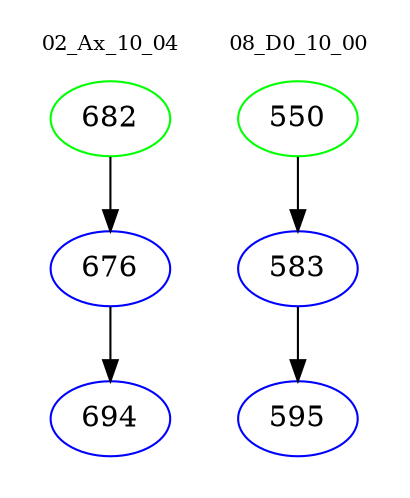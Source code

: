 digraph{
subgraph cluster_0 {
color = white
label = "02_Ax_10_04";
fontsize=10;
T0_682 [label="682", color="green"]
T0_682 -> T0_676 [color="black"]
T0_676 [label="676", color="blue"]
T0_676 -> T0_694 [color="black"]
T0_694 [label="694", color="blue"]
}
subgraph cluster_1 {
color = white
label = "08_D0_10_00";
fontsize=10;
T1_550 [label="550", color="green"]
T1_550 -> T1_583 [color="black"]
T1_583 [label="583", color="blue"]
T1_583 -> T1_595 [color="black"]
T1_595 [label="595", color="blue"]
}
}
